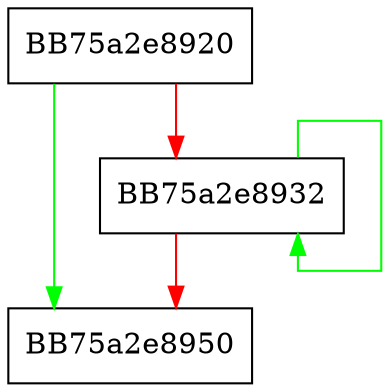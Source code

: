 digraph _Fnv1a_append_bytes {
  node [shape="box"];
  graph [splines=ortho];
  BB75a2e8920 -> BB75a2e8950 [color="green"];
  BB75a2e8920 -> BB75a2e8932 [color="red"];
  BB75a2e8932 -> BB75a2e8932 [color="green"];
  BB75a2e8932 -> BB75a2e8950 [color="red"];
}